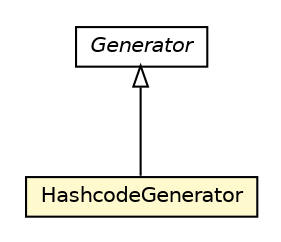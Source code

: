 #!/usr/local/bin/dot
#
# Class diagram 
# Generated by UMLGraph version 5.1 (http://www.umlgraph.org/)
#

digraph G {
	edge [fontname="Helvetica",fontsize=10,labelfontname="Helvetica",labelfontsize=10];
	node [fontname="Helvetica",fontsize=10,shape=plaintext];
	nodesep=0.25;
	ranksep=0.5;
	// net.sf.commonclipse.HashcodeGenerator
	c100 [label=<<table title="net.sf.commonclipse.HashcodeGenerator" border="0" cellborder="1" cellspacing="0" cellpadding="2" port="p" bgcolor="lemonChiffon" href="./HashcodeGenerator.html">
		<tr><td><table border="0" cellspacing="0" cellpadding="1">
<tr><td align="center" balign="center"> HashcodeGenerator </td></tr>
		</table></td></tr>
		</table>>, fontname="Helvetica", fontcolor="black", fontsize=10.0];
	// net.sf.commonclipse.Generator
	c101 [label=<<table title="net.sf.commonclipse.Generator" border="0" cellborder="1" cellspacing="0" cellpadding="2" port="p" href="./Generator.html">
		<tr><td><table border="0" cellspacing="0" cellpadding="1">
<tr><td align="center" balign="center"><font face="Helvetica-Oblique"> Generator </font></td></tr>
		</table></td></tr>
		</table>>, fontname="Helvetica", fontcolor="black", fontsize=10.0];
	//net.sf.commonclipse.HashcodeGenerator extends net.sf.commonclipse.Generator
	c101:p -> c100:p [dir=back,arrowtail=empty];
}

